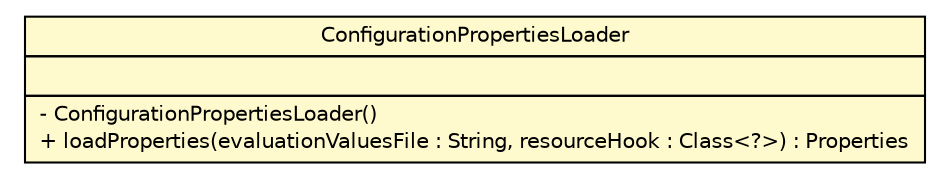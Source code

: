 #!/usr/local/bin/dot
#
# Class diagram 
# Generated by UMLGraph version R5_6 (http://www.umlgraph.org/)
#

digraph G {
	edge [fontname="Helvetica",fontsize=10,labelfontname="Helvetica",labelfontsize=10];
	node [fontname="Helvetica",fontsize=10,shape=plaintext];
	nodesep=0.25;
	ranksep=0.5;
	// de.hsbremen.tc.tnc.im.evaluate.simple.util.ConfigurationPropertiesLoader
	c1602 [label=<<table title="de.hsbremen.tc.tnc.im.evaluate.simple.util.ConfigurationPropertiesLoader" border="0" cellborder="1" cellspacing="0" cellpadding="2" port="p" bgcolor="lemonChiffon" href="./ConfigurationPropertiesLoader.html">
		<tr><td><table border="0" cellspacing="0" cellpadding="1">
<tr><td align="center" balign="center"> ConfigurationPropertiesLoader </td></tr>
		</table></td></tr>
		<tr><td><table border="0" cellspacing="0" cellpadding="1">
<tr><td align="left" balign="left">  </td></tr>
		</table></td></tr>
		<tr><td><table border="0" cellspacing="0" cellpadding="1">
<tr><td align="left" balign="left"> - ConfigurationPropertiesLoader() </td></tr>
<tr><td align="left" balign="left"> + loadProperties(evaluationValuesFile : String, resourceHook : Class&lt;?&gt;) : Properties </td></tr>
		</table></td></tr>
		</table>>, URL="./ConfigurationPropertiesLoader.html", fontname="Helvetica", fontcolor="black", fontsize=10.0];
}

